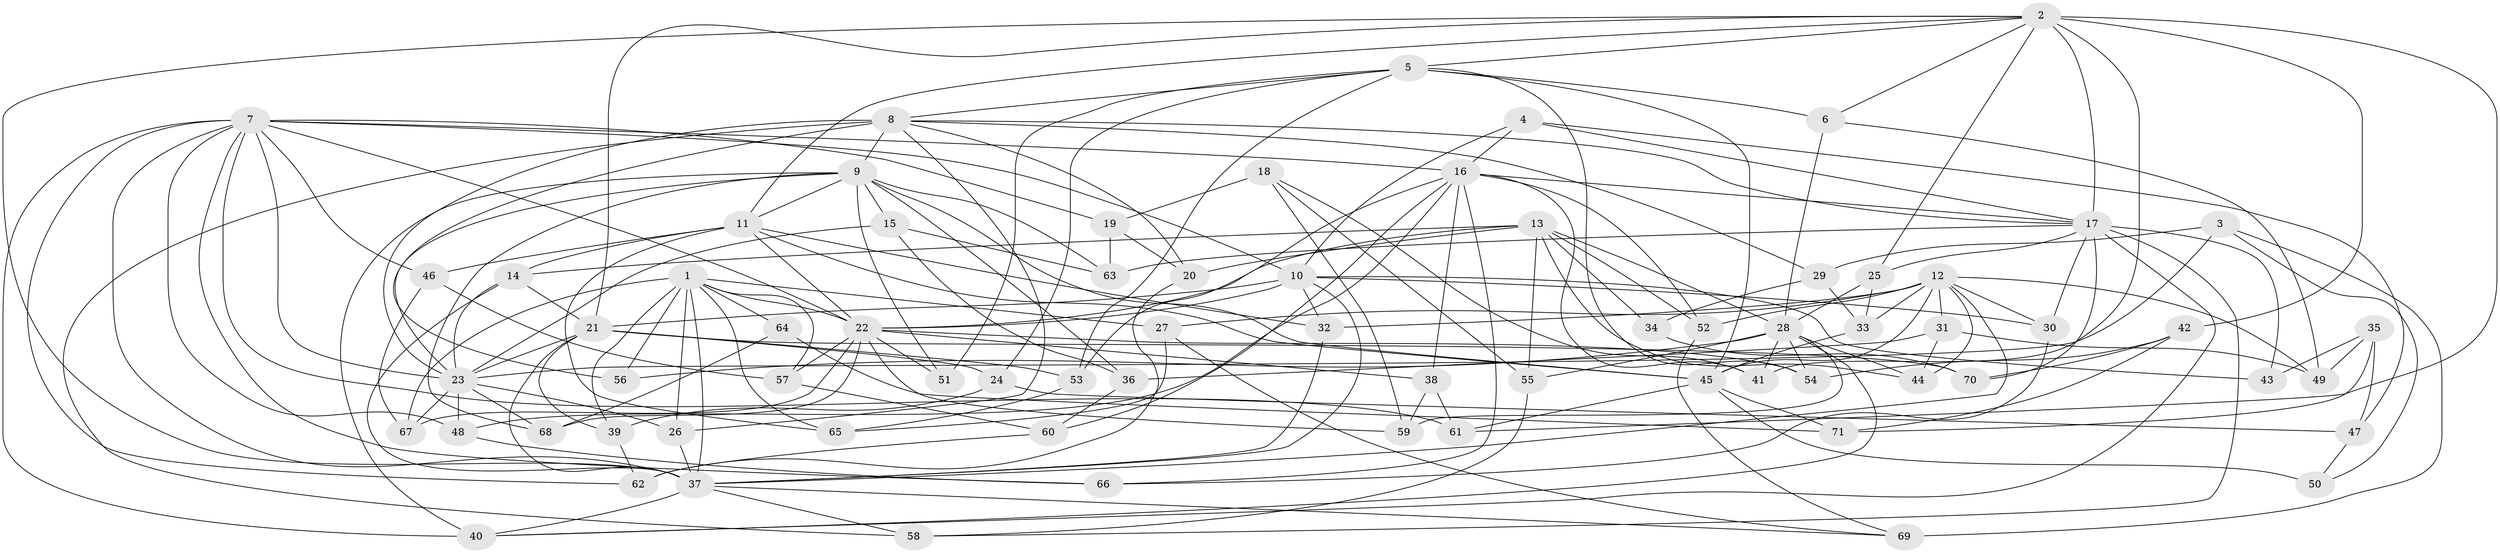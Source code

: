 // original degree distribution, {4: 1.0}
// Generated by graph-tools (version 1.1) at 2025/38/03/09/25 02:38:18]
// undirected, 71 vertices, 192 edges
graph export_dot {
graph [start="1"]
  node [color=gray90,style=filled];
  1;
  2;
  3;
  4;
  5;
  6;
  7;
  8;
  9;
  10;
  11;
  12;
  13;
  14;
  15;
  16;
  17;
  18;
  19;
  20;
  21;
  22;
  23;
  24;
  25;
  26;
  27;
  28;
  29;
  30;
  31;
  32;
  33;
  34;
  35;
  36;
  37;
  38;
  39;
  40;
  41;
  42;
  43;
  44;
  45;
  46;
  47;
  48;
  49;
  50;
  51;
  52;
  53;
  54;
  55;
  56;
  57;
  58;
  59;
  60;
  61;
  62;
  63;
  64;
  65;
  66;
  67;
  68;
  69;
  70;
  71;
  1 -- 22 [weight=1.0];
  1 -- 26 [weight=1.0];
  1 -- 27 [weight=1.0];
  1 -- 37 [weight=1.0];
  1 -- 39 [weight=1.0];
  1 -- 56 [weight=2.0];
  1 -- 57 [weight=1.0];
  1 -- 64 [weight=2.0];
  1 -- 65 [weight=1.0];
  1 -- 67 [weight=1.0];
  2 -- 5 [weight=1.0];
  2 -- 6 [weight=1.0];
  2 -- 11 [weight=1.0];
  2 -- 17 [weight=1.0];
  2 -- 21 [weight=1.0];
  2 -- 25 [weight=1.0];
  2 -- 37 [weight=1.0];
  2 -- 41 [weight=1.0];
  2 -- 42 [weight=1.0];
  2 -- 61 [weight=1.0];
  3 -- 23 [weight=1.0];
  3 -- 29 [weight=1.0];
  3 -- 50 [weight=1.0];
  3 -- 69 [weight=1.0];
  4 -- 10 [weight=1.0];
  4 -- 16 [weight=1.0];
  4 -- 17 [weight=1.0];
  4 -- 47 [weight=1.0];
  5 -- 6 [weight=1.0];
  5 -- 8 [weight=1.0];
  5 -- 24 [weight=1.0];
  5 -- 45 [weight=2.0];
  5 -- 51 [weight=2.0];
  5 -- 53 [weight=1.0];
  5 -- 54 [weight=1.0];
  6 -- 28 [weight=1.0];
  6 -- 49 [weight=1.0];
  7 -- 10 [weight=1.0];
  7 -- 16 [weight=1.0];
  7 -- 19 [weight=1.0];
  7 -- 22 [weight=1.0];
  7 -- 23 [weight=1.0];
  7 -- 37 [weight=1.0];
  7 -- 40 [weight=1.0];
  7 -- 46 [weight=1.0];
  7 -- 48 [weight=1.0];
  7 -- 61 [weight=1.0];
  7 -- 62 [weight=1.0];
  7 -- 66 [weight=1.0];
  8 -- 9 [weight=2.0];
  8 -- 17 [weight=1.0];
  8 -- 20 [weight=1.0];
  8 -- 23 [weight=1.0];
  8 -- 26 [weight=1.0];
  8 -- 29 [weight=1.0];
  8 -- 56 [weight=1.0];
  8 -- 58 [weight=1.0];
  9 -- 11 [weight=1.0];
  9 -- 15 [weight=1.0];
  9 -- 23 [weight=1.0];
  9 -- 36 [weight=1.0];
  9 -- 40 [weight=2.0];
  9 -- 45 [weight=1.0];
  9 -- 51 [weight=1.0];
  9 -- 63 [weight=1.0];
  9 -- 68 [weight=1.0];
  10 -- 21 [weight=1.0];
  10 -- 22 [weight=1.0];
  10 -- 30 [weight=1.0];
  10 -- 32 [weight=1.0];
  10 -- 37 [weight=1.0];
  10 -- 43 [weight=1.0];
  11 -- 14 [weight=1.0];
  11 -- 22 [weight=1.0];
  11 -- 32 [weight=1.0];
  11 -- 45 [weight=1.0];
  11 -- 46 [weight=1.0];
  11 -- 65 [weight=1.0];
  12 -- 27 [weight=1.0];
  12 -- 30 [weight=1.0];
  12 -- 31 [weight=1.0];
  12 -- 32 [weight=1.0];
  12 -- 33 [weight=1.0];
  12 -- 37 [weight=1.0];
  12 -- 44 [weight=1.0];
  12 -- 45 [weight=1.0];
  12 -- 49 [weight=1.0];
  12 -- 52 [weight=1.0];
  13 -- 14 [weight=2.0];
  13 -- 20 [weight=1.0];
  13 -- 22 [weight=1.0];
  13 -- 28 [weight=1.0];
  13 -- 34 [weight=2.0];
  13 -- 44 [weight=1.0];
  13 -- 52 [weight=1.0];
  13 -- 55 [weight=1.0];
  14 -- 21 [weight=4.0];
  14 -- 23 [weight=2.0];
  14 -- 37 [weight=1.0];
  15 -- 23 [weight=1.0];
  15 -- 36 [weight=1.0];
  15 -- 63 [weight=1.0];
  16 -- 17 [weight=1.0];
  16 -- 38 [weight=1.0];
  16 -- 41 [weight=1.0];
  16 -- 48 [weight=1.0];
  16 -- 52 [weight=1.0];
  16 -- 53 [weight=1.0];
  16 -- 60 [weight=1.0];
  16 -- 66 [weight=1.0];
  17 -- 25 [weight=1.0];
  17 -- 30 [weight=1.0];
  17 -- 40 [weight=1.0];
  17 -- 43 [weight=2.0];
  17 -- 58 [weight=1.0];
  17 -- 63 [weight=1.0];
  17 -- 70 [weight=1.0];
  18 -- 19 [weight=1.0];
  18 -- 41 [weight=1.0];
  18 -- 55 [weight=1.0];
  18 -- 59 [weight=1.0];
  19 -- 20 [weight=1.0];
  19 -- 63 [weight=1.0];
  20 -- 62 [weight=1.0];
  21 -- 23 [weight=1.0];
  21 -- 24 [weight=1.0];
  21 -- 37 [weight=1.0];
  21 -- 39 [weight=1.0];
  21 -- 53 [weight=1.0];
  21 -- 70 [weight=1.0];
  22 -- 38 [weight=1.0];
  22 -- 51 [weight=1.0];
  22 -- 54 [weight=1.0];
  22 -- 57 [weight=1.0];
  22 -- 59 [weight=1.0];
  22 -- 67 [weight=1.0];
  22 -- 68 [weight=1.0];
  23 -- 26 [weight=1.0];
  23 -- 48 [weight=1.0];
  23 -- 67 [weight=1.0];
  23 -- 68 [weight=1.0];
  24 -- 39 [weight=1.0];
  24 -- 47 [weight=1.0];
  25 -- 28 [weight=1.0];
  25 -- 33 [weight=1.0];
  26 -- 37 [weight=1.0];
  27 -- 65 [weight=1.0];
  27 -- 69 [weight=1.0];
  28 -- 40 [weight=1.0];
  28 -- 41 [weight=1.0];
  28 -- 44 [weight=1.0];
  28 -- 54 [weight=1.0];
  28 -- 55 [weight=1.0];
  28 -- 56 [weight=1.0];
  28 -- 59 [weight=1.0];
  29 -- 33 [weight=1.0];
  29 -- 34 [weight=1.0];
  30 -- 66 [weight=1.0];
  31 -- 36 [weight=1.0];
  31 -- 44 [weight=1.0];
  31 -- 49 [weight=1.0];
  32 -- 37 [weight=1.0];
  33 -- 45 [weight=1.0];
  34 -- 70 [weight=1.0];
  35 -- 43 [weight=1.0];
  35 -- 47 [weight=1.0];
  35 -- 49 [weight=1.0];
  35 -- 71 [weight=1.0];
  36 -- 60 [weight=1.0];
  37 -- 40 [weight=1.0];
  37 -- 58 [weight=1.0];
  37 -- 69 [weight=1.0];
  38 -- 59 [weight=1.0];
  38 -- 61 [weight=1.0];
  39 -- 62 [weight=1.0];
  42 -- 54 [weight=1.0];
  42 -- 70 [weight=1.0];
  42 -- 71 [weight=1.0];
  45 -- 50 [weight=2.0];
  45 -- 61 [weight=1.0];
  45 -- 71 [weight=1.0];
  46 -- 57 [weight=1.0];
  46 -- 67 [weight=1.0];
  47 -- 50 [weight=1.0];
  48 -- 66 [weight=1.0];
  52 -- 69 [weight=1.0];
  53 -- 65 [weight=1.0];
  55 -- 58 [weight=1.0];
  57 -- 60 [weight=1.0];
  60 -- 62 [weight=1.0];
  64 -- 68 [weight=1.0];
  64 -- 71 [weight=1.0];
}
